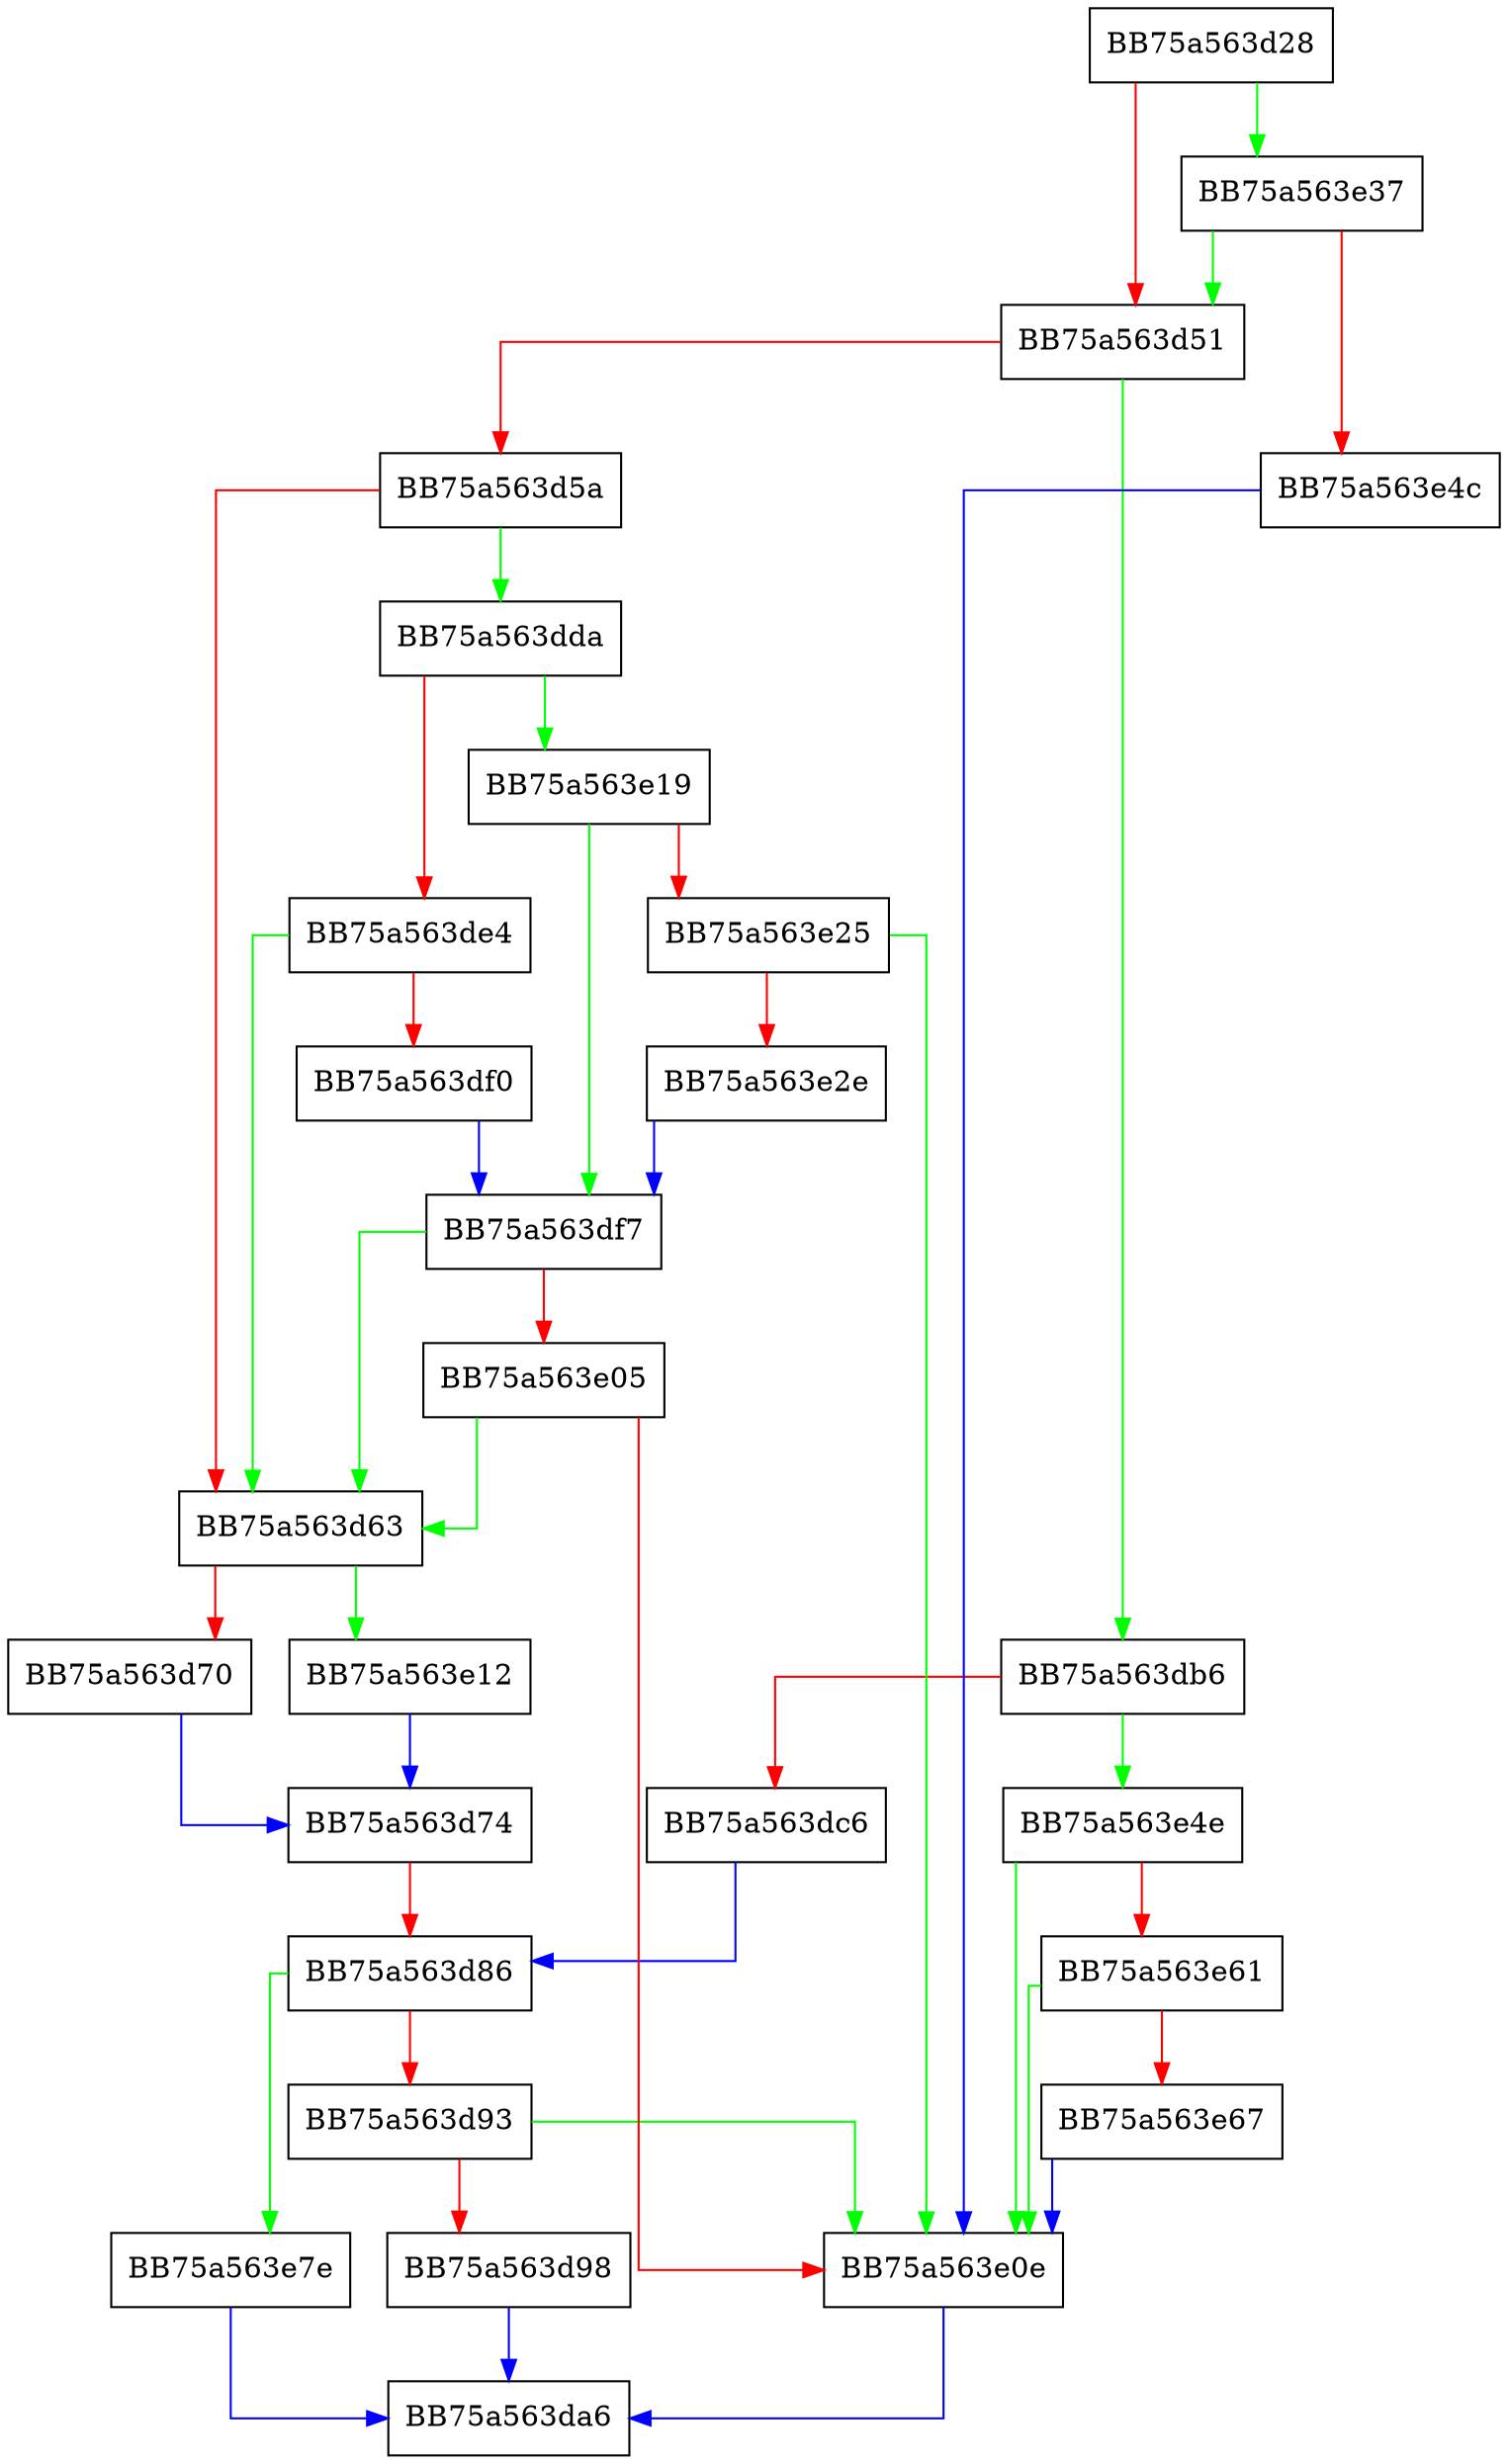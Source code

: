 digraph pdfInput {
  node [shape="box"];
  graph [splines=ortho];
  BB75a563d28 -> BB75a563e37 [color="green"];
  BB75a563d28 -> BB75a563d51 [color="red"];
  BB75a563d51 -> BB75a563db6 [color="green"];
  BB75a563d51 -> BB75a563d5a [color="red"];
  BB75a563d5a -> BB75a563dda [color="green"];
  BB75a563d5a -> BB75a563d63 [color="red"];
  BB75a563d63 -> BB75a563e12 [color="green"];
  BB75a563d63 -> BB75a563d70 [color="red"];
  BB75a563d70 -> BB75a563d74 [color="blue"];
  BB75a563d74 -> BB75a563d86 [color="red"];
  BB75a563d86 -> BB75a563e7e [color="green"];
  BB75a563d86 -> BB75a563d93 [color="red"];
  BB75a563d93 -> BB75a563e0e [color="green"];
  BB75a563d93 -> BB75a563d98 [color="red"];
  BB75a563d98 -> BB75a563da6 [color="blue"];
  BB75a563db6 -> BB75a563e4e [color="green"];
  BB75a563db6 -> BB75a563dc6 [color="red"];
  BB75a563dc6 -> BB75a563d86 [color="blue"];
  BB75a563dda -> BB75a563e19 [color="green"];
  BB75a563dda -> BB75a563de4 [color="red"];
  BB75a563de4 -> BB75a563d63 [color="green"];
  BB75a563de4 -> BB75a563df0 [color="red"];
  BB75a563df0 -> BB75a563df7 [color="blue"];
  BB75a563df7 -> BB75a563d63 [color="green"];
  BB75a563df7 -> BB75a563e05 [color="red"];
  BB75a563e05 -> BB75a563d63 [color="green"];
  BB75a563e05 -> BB75a563e0e [color="red"];
  BB75a563e0e -> BB75a563da6 [color="blue"];
  BB75a563e12 -> BB75a563d74 [color="blue"];
  BB75a563e19 -> BB75a563df7 [color="green"];
  BB75a563e19 -> BB75a563e25 [color="red"];
  BB75a563e25 -> BB75a563e0e [color="green"];
  BB75a563e25 -> BB75a563e2e [color="red"];
  BB75a563e2e -> BB75a563df7 [color="blue"];
  BB75a563e37 -> BB75a563d51 [color="green"];
  BB75a563e37 -> BB75a563e4c [color="red"];
  BB75a563e4c -> BB75a563e0e [color="blue"];
  BB75a563e4e -> BB75a563e0e [color="green"];
  BB75a563e4e -> BB75a563e61 [color="red"];
  BB75a563e61 -> BB75a563e0e [color="green"];
  BB75a563e61 -> BB75a563e67 [color="red"];
  BB75a563e67 -> BB75a563e0e [color="blue"];
  BB75a563e7e -> BB75a563da6 [color="blue"];
}